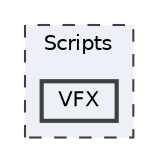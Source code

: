 digraph "Scripts/VFX"
{
 // LATEX_PDF_SIZE
  bgcolor="transparent";
  edge [fontname=Helvetica,fontsize=10,labelfontname=Helvetica,labelfontsize=10];
  node [fontname=Helvetica,fontsize=10,shape=box,height=0.2,width=0.4];
  compound=true
  subgraph clusterdir_4edcbb236dfd51dd81727243a38df6a0 {
    graph [ bgcolor="#edf0f7", pencolor="grey25", label="Scripts", fontname=Helvetica,fontsize=10 style="filled,dashed", URL="dir_4edcbb236dfd51dd81727243a38df6a0.html",tooltip=""]
  dir_fab3c42a677c4afce78526fdbbd9e116 [label="VFX", fillcolor="#edf0f7", color="grey25", style="filled,bold", URL="dir_fab3c42a677c4afce78526fdbbd9e116.html",tooltip=""];
  }
}
